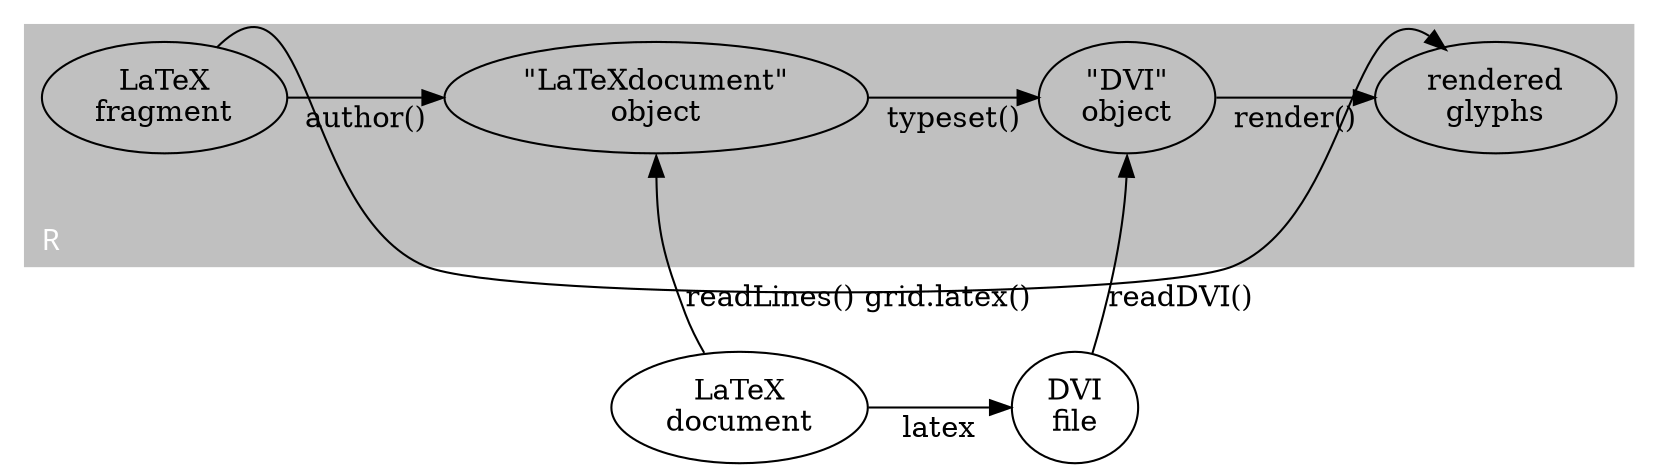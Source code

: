 
digraph G {

  graph [ rankdir="BT" ];

  subgraph clusterR {
    frag [ label="LaTeX\nfragment" ];
    rdoc [ label="\"LaTeXdocument\"\nobject" ];
    rdvi [ label="\"DVI\"\nobject" ];
    out [ label="rendered\nglyphs" ];

    color = grey;
    fill = grey;
    style = "filled";
    label = "R";
    fontcolor = white;
    fontname = "sans";
    labelloc = "top";
    labeljust = "l";

    { rank=same; frag; rdoc; rdvi; out }
  }

  doc [ label="LaTeX\ndocument" ];
  dvi [ label="DVI\nfile" ];

  { rank=same; doc; dvi }

  frag -> rdoc [ label="author()" ];
  rdoc -> rdvi [ label="typeset()" ];
  rdvi -> out [ label="render()" ];

  doc -> rdoc [ label="readLines()"; headport="s" ];
  doc -> dvi [ label="latex" ];
  dvi -> rdvi [ label="readDVI()"; headport="s" ];

  frag -> out [ label="grid.latex()"; tailport="ne"; headport="nw" ];

} 
  